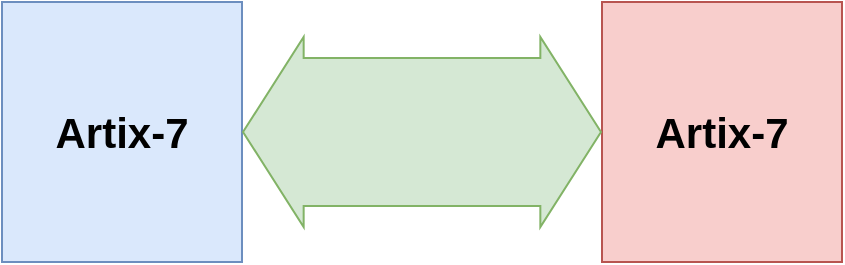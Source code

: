 <mxfile version="26.2.15">
  <diagram name="페이지-1" id="a0oBLyYIjLIoy5MqJPrk">
    <mxGraphModel dx="823" dy="825" grid="1" gridSize="10" guides="1" tooltips="1" connect="1" arrows="1" fold="1" page="1" pageScale="1" pageWidth="1169" pageHeight="827" math="0" shadow="0">
      <root>
        <mxCell id="0" />
        <mxCell id="1" parent="0" />
        <mxCell id="VxcB3nCmHgnuW6zYoSPj-1" value="Artix-7" style="rounded=0;whiteSpace=wrap;html=1;fontSize=21;fontStyle=1;fillColor=#dae8fc;strokeColor=#6c8ebf;" vertex="1" parent="1">
          <mxGeometry x="80" y="140" width="120" height="130" as="geometry" />
        </mxCell>
        <mxCell id="VxcB3nCmHgnuW6zYoSPj-2" value="Artix-7" style="rounded=0;whiteSpace=wrap;html=1;fontSize=21;fontStyle=1;fillColor=#f8cecc;strokeColor=#b85450;" vertex="1" parent="1">
          <mxGeometry x="380" y="140" width="120" height="130" as="geometry" />
        </mxCell>
        <mxCell id="VxcB3nCmHgnuW6zYoSPj-4" value="" style="shape=flexArrow;endArrow=classic;startArrow=classic;html=1;rounded=0;exitX=1;exitY=0.5;exitDx=0;exitDy=0;width=74;startSize=9.777;endSize=9.777;fillColor=#d5e8d4;strokeColor=#82b366;" edge="1" parent="1" source="VxcB3nCmHgnuW6zYoSPj-1" target="VxcB3nCmHgnuW6zYoSPj-2">
          <mxGeometry width="100" height="100" relative="1" as="geometry">
            <mxPoint x="370" y="480" as="sourcePoint" />
            <mxPoint x="470" y="380" as="targetPoint" />
          </mxGeometry>
        </mxCell>
      </root>
    </mxGraphModel>
  </diagram>
</mxfile>
